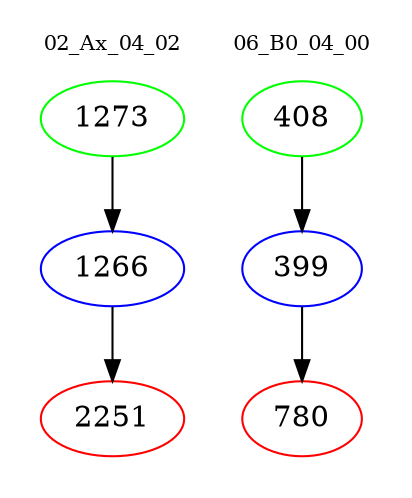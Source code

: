 digraph{
subgraph cluster_0 {
color = white
label = "02_Ax_04_02";
fontsize=10;
T0_1273 [label="1273", color="green"]
T0_1273 -> T0_1266 [color="black"]
T0_1266 [label="1266", color="blue"]
T0_1266 -> T0_2251 [color="black"]
T0_2251 [label="2251", color="red"]
}
subgraph cluster_1 {
color = white
label = "06_B0_04_00";
fontsize=10;
T1_408 [label="408", color="green"]
T1_408 -> T1_399 [color="black"]
T1_399 [label="399", color="blue"]
T1_399 -> T1_780 [color="black"]
T1_780 [label="780", color="red"]
}
}
